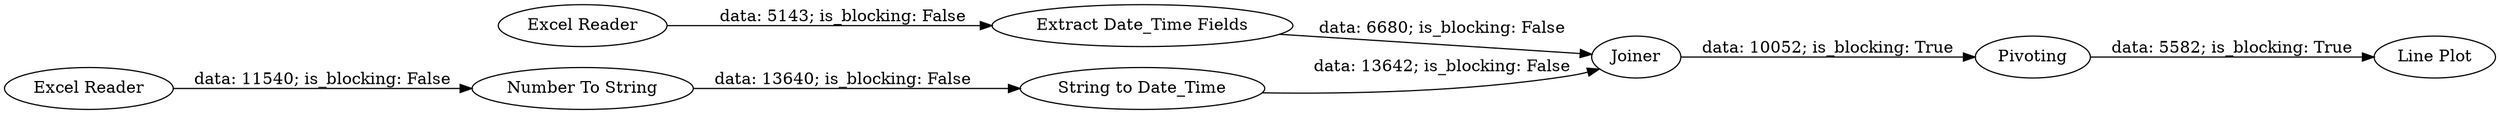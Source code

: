 digraph {
	"838252705424758959_75" [label="Number To String"]
	"838252705424758959_80" [label="Excel Reader"]
	"838252705424758959_79" [label="String to Date_Time"]
	"838252705424758959_78" [label=Joiner]
	"838252705424758959_77" [label="Excel Reader"]
	"838252705424758959_81" [label="Extract Date_Time Fields"]
	"838252705424758959_83" [label="Line Plot"]
	"838252705424758959_96" [label=Pivoting]
	"838252705424758959_78" -> "838252705424758959_96" [label="data: 10052; is_blocking: True"]
	"838252705424758959_75" -> "838252705424758959_79" [label="data: 13640; is_blocking: False"]
	"838252705424758959_96" -> "838252705424758959_83" [label="data: 5582; is_blocking: True"]
	"838252705424758959_81" -> "838252705424758959_78" [label="data: 6680; is_blocking: False"]
	"838252705424758959_79" -> "838252705424758959_78" [label="data: 13642; is_blocking: False"]
	"838252705424758959_80" -> "838252705424758959_81" [label="data: 5143; is_blocking: False"]
	"838252705424758959_77" -> "838252705424758959_75" [label="data: 11540; is_blocking: False"]
	rankdir=LR
}
